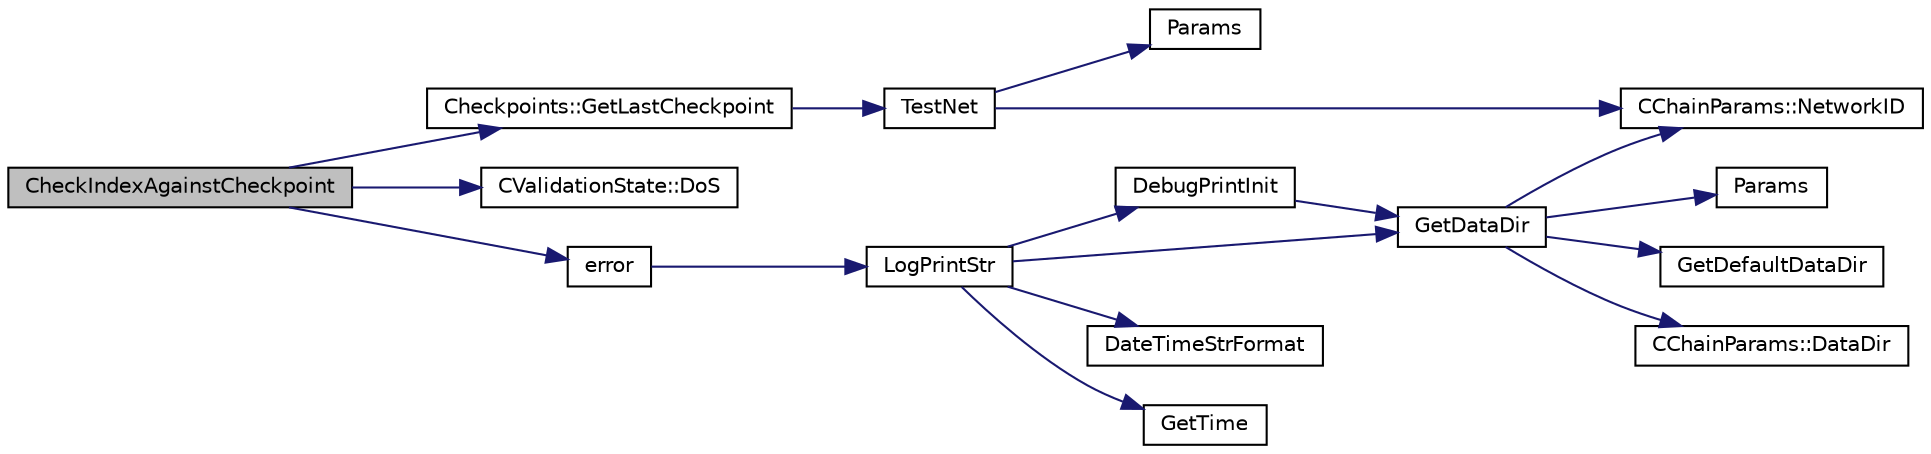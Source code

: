 digraph "CheckIndexAgainstCheckpoint"
{
  edge [fontname="Helvetica",fontsize="10",labelfontname="Helvetica",labelfontsize="10"];
  node [fontname="Helvetica",fontsize="10",shape=record];
  rankdir="LR";
  Node1749 [label="CheckIndexAgainstCheckpoint",height=0.2,width=0.4,color="black", fillcolor="grey75", style="filled", fontcolor="black"];
  Node1749 -> Node1750 [color="midnightblue",fontsize="10",style="solid",fontname="Helvetica"];
  Node1750 [label="Checkpoints::GetLastCheckpoint",height=0.2,width=0.4,color="black", fillcolor="white", style="filled",URL="$d5/d46/namespace_checkpoints.html#a772b1a560dac76775484b1d4a06e3d77"];
  Node1750 -> Node1751 [color="midnightblue",fontsize="10",style="solid",fontname="Helvetica"];
  Node1751 [label="TestNet",height=0.2,width=0.4,color="black", fillcolor="white", style="filled",URL="$d7/ddb/chainparams_8h.html#abc8c1af875107f5eac0f327bd3b8363d"];
  Node1751 -> Node1752 [color="midnightblue",fontsize="10",style="solid",fontname="Helvetica"];
  Node1752 [label="Params",height=0.2,width=0.4,color="black", fillcolor="white", style="filled",URL="$d7/ddb/chainparams_8h.html#ace5c5b706d71a324a417dd2db394fd4a",tooltip="Return the currently selected parameters. "];
  Node1751 -> Node1753 [color="midnightblue",fontsize="10",style="solid",fontname="Helvetica"];
  Node1753 [label="CChainParams::NetworkID",height=0.2,width=0.4,color="black", fillcolor="white", style="filled",URL="$d1/d4f/class_c_chain_params.html#a90dc493ec0c0325c98c3ac06eb99862b"];
  Node1749 -> Node1754 [color="midnightblue",fontsize="10",style="solid",fontname="Helvetica"];
  Node1754 [label="CValidationState::DoS",height=0.2,width=0.4,color="black", fillcolor="white", style="filled",URL="$d5/df6/class_c_validation_state.html#a3c6786d00da8d1c5df25b4c3876409e8"];
  Node1749 -> Node1755 [color="midnightblue",fontsize="10",style="solid",fontname="Helvetica"];
  Node1755 [label="error",height=0.2,width=0.4,color="black", fillcolor="white", style="filled",URL="$d8/d3c/util_8h.html#af8985880cf4ef26df0a5aa2ffcb76662"];
  Node1755 -> Node1756 [color="midnightblue",fontsize="10",style="solid",fontname="Helvetica"];
  Node1756 [label="LogPrintStr",height=0.2,width=0.4,color="black", fillcolor="white", style="filled",URL="$d8/d3c/util_8h.html#afd4c3002b2797c0560adddb6af3ca1da"];
  Node1756 -> Node1757 [color="midnightblue",fontsize="10",style="solid",fontname="Helvetica"];
  Node1757 [label="DebugPrintInit",height=0.2,width=0.4,color="black", fillcolor="white", style="filled",URL="$df/d2d/util_8cpp.html#a751ff5f21d880737811136b5e0bcea12"];
  Node1757 -> Node1758 [color="midnightblue",fontsize="10",style="solid",fontname="Helvetica"];
  Node1758 [label="GetDataDir",height=0.2,width=0.4,color="black", fillcolor="white", style="filled",URL="$df/d2d/util_8cpp.html#ab83866a054745d4b30a3948a1b44beba"];
  Node1758 -> Node1759 [color="midnightblue",fontsize="10",style="solid",fontname="Helvetica"];
  Node1759 [label="Params",height=0.2,width=0.4,color="black", fillcolor="white", style="filled",URL="$df/dbf/chainparams_8cpp.html#ace5c5b706d71a324a417dd2db394fd4a",tooltip="Return the currently selected parameters. "];
  Node1758 -> Node1753 [color="midnightblue",fontsize="10",style="solid",fontname="Helvetica"];
  Node1758 -> Node1760 [color="midnightblue",fontsize="10",style="solid",fontname="Helvetica"];
  Node1760 [label="GetDefaultDataDir",height=0.2,width=0.4,color="black", fillcolor="white", style="filled",URL="$df/d2d/util_8cpp.html#ab272995de020a3bcbf743be630e485c6"];
  Node1758 -> Node1761 [color="midnightblue",fontsize="10",style="solid",fontname="Helvetica"];
  Node1761 [label="CChainParams::DataDir",height=0.2,width=0.4,color="black", fillcolor="white", style="filled",URL="$d1/d4f/class_c_chain_params.html#a959488b5d8e6fe62857940b831d73a78"];
  Node1756 -> Node1758 [color="midnightblue",fontsize="10",style="solid",fontname="Helvetica"];
  Node1756 -> Node1762 [color="midnightblue",fontsize="10",style="solid",fontname="Helvetica"];
  Node1762 [label="DateTimeStrFormat",height=0.2,width=0.4,color="black", fillcolor="white", style="filled",URL="$df/d2d/util_8cpp.html#a749bc6776c8ec72d7c5e4dea56aee415"];
  Node1756 -> Node1763 [color="midnightblue",fontsize="10",style="solid",fontname="Helvetica"];
  Node1763 [label="GetTime",height=0.2,width=0.4,color="black", fillcolor="white", style="filled",URL="$df/d2d/util_8cpp.html#a46fac5fba8ba905b5f9acb364f5d8c6f"];
}
